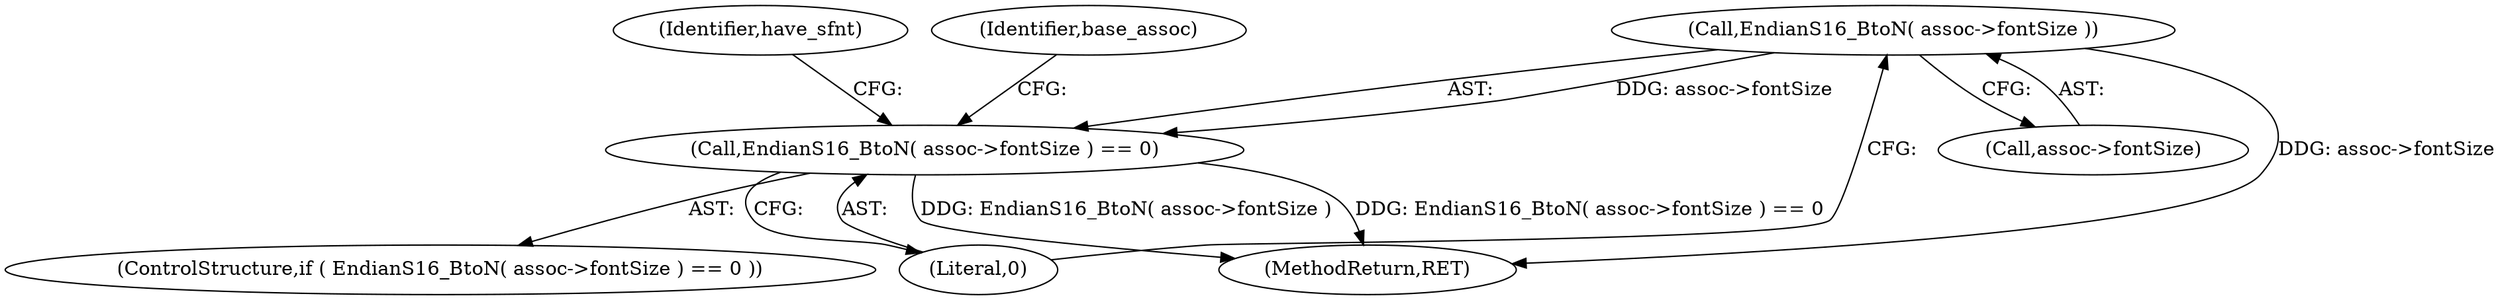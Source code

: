 digraph "0_savannah_18a8f0d9943369449bc4de92d411c78fb08d616c@pointer" {
"1000161" [label="(Call,EndianS16_BtoN( assoc->fontSize ))"];
"1000160" [label="(Call,EndianS16_BtoN( assoc->fontSize ) == 0)"];
"1000165" [label="(Literal,0)"];
"1000182" [label="(Identifier,base_assoc)"];
"1000403" [label="(MethodReturn,RET)"];
"1000159" [label="(ControlStructure,if ( EndianS16_BtoN( assoc->fontSize ) == 0 ))"];
"1000169" [label="(Identifier,have_sfnt)"];
"1000161" [label="(Call,EndianS16_BtoN( assoc->fontSize ))"];
"1000162" [label="(Call,assoc->fontSize)"];
"1000160" [label="(Call,EndianS16_BtoN( assoc->fontSize ) == 0)"];
"1000161" -> "1000160"  [label="AST: "];
"1000161" -> "1000162"  [label="CFG: "];
"1000162" -> "1000161"  [label="AST: "];
"1000165" -> "1000161"  [label="CFG: "];
"1000161" -> "1000403"  [label="DDG: assoc->fontSize"];
"1000161" -> "1000160"  [label="DDG: assoc->fontSize"];
"1000160" -> "1000159"  [label="AST: "];
"1000160" -> "1000165"  [label="CFG: "];
"1000165" -> "1000160"  [label="AST: "];
"1000169" -> "1000160"  [label="CFG: "];
"1000182" -> "1000160"  [label="CFG: "];
"1000160" -> "1000403"  [label="DDG: EndianS16_BtoN( assoc->fontSize ) == 0"];
"1000160" -> "1000403"  [label="DDG: EndianS16_BtoN( assoc->fontSize )"];
}
